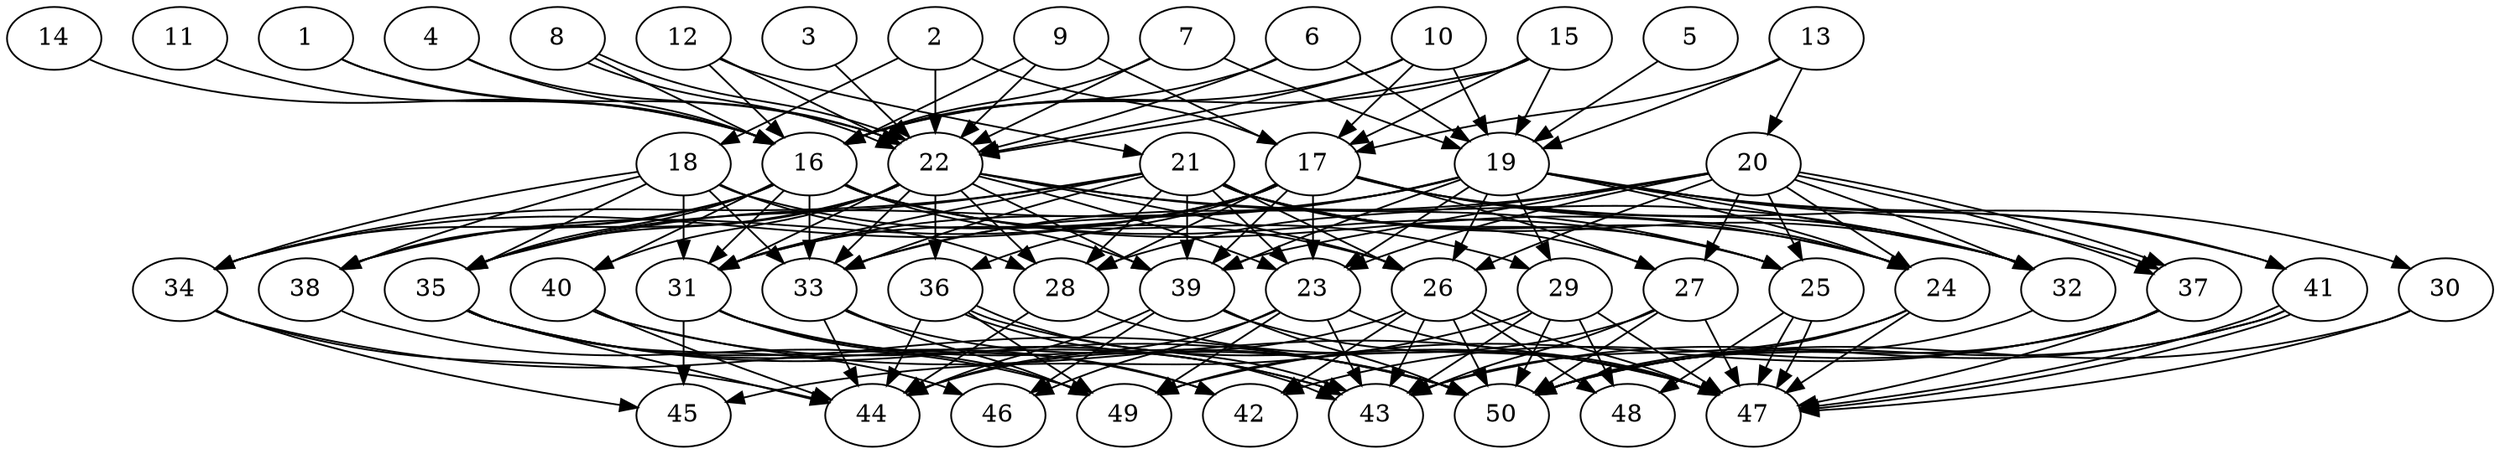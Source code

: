 // DAG automatically generated by daggen at Tue Aug  6 16:32:29 2019
// ./daggen --dot -n 50 --ccr 0.4 --fat 0.7 --regular 0.5 --density 0.8 --mindata 5242880 --maxdata 52428800 
digraph G {
  1 [size="32435200", alpha="0.05", expect_size="12974080"] 
  1 -> 16 [size ="12974080"]
  1 -> 22 [size ="12974080"]
  2 [size="39749120", alpha="0.09", expect_size="15899648"] 
  2 -> 17 [size ="15899648"]
  2 -> 18 [size ="15899648"]
  2 -> 22 [size ="15899648"]
  3 [size="81876480", alpha="0.05", expect_size="32750592"] 
  3 -> 22 [size ="32750592"]
  4 [size="68131840", alpha="0.17", expect_size="27252736"] 
  4 -> 16 [size ="27252736"]
  4 -> 22 [size ="27252736"]
  5 [size="70656000", alpha="0.10", expect_size="28262400"] 
  5 -> 19 [size ="28262400"]
  6 [size="109286400", alpha="0.01", expect_size="43714560"] 
  6 -> 16 [size ="43714560"]
  6 -> 19 [size ="43714560"]
  6 -> 22 [size ="43714560"]
  7 [size="95127040", alpha="0.00", expect_size="38050816"] 
  7 -> 16 [size ="38050816"]
  7 -> 19 [size ="38050816"]
  7 -> 22 [size ="38050816"]
  8 [size="22561280", alpha="0.01", expect_size="9024512"] 
  8 -> 16 [size ="9024512"]
  8 -> 22 [size ="9024512"]
  8 -> 22 [size ="9024512"]
  9 [size="86458880", alpha="0.20", expect_size="34583552"] 
  9 -> 16 [size ="34583552"]
  9 -> 17 [size ="34583552"]
  9 -> 22 [size ="34583552"]
  10 [size="31582720", alpha="0.16", expect_size="12633088"] 
  10 -> 16 [size ="12633088"]
  10 -> 17 [size ="12633088"]
  10 -> 19 [size ="12633088"]
  10 -> 22 [size ="12633088"]
  11 [size="112058880", alpha="0.17", expect_size="44823552"] 
  11 -> 16 [size ="44823552"]
  12 [size="20887040", alpha="0.16", expect_size="8354816"] 
  12 -> 16 [size ="8354816"]
  12 -> 21 [size ="8354816"]
  12 -> 22 [size ="8354816"]
  13 [size="71700480", alpha="0.18", expect_size="28680192"] 
  13 -> 17 [size ="28680192"]
  13 -> 19 [size ="28680192"]
  13 -> 20 [size ="28680192"]
  14 [size="103006720", alpha="0.00", expect_size="41202688"] 
  14 -> 16 [size ="41202688"]
  15 [size="87974400", alpha="0.01", expect_size="35189760"] 
  15 -> 16 [size ="35189760"]
  15 -> 17 [size ="35189760"]
  15 -> 19 [size ="35189760"]
  15 -> 22 [size ="35189760"]
  16 [size="26897920", alpha="0.05", expect_size="10759168"] 
  16 -> 24 [size ="10759168"]
  16 -> 25 [size ="10759168"]
  16 -> 29 [size ="10759168"]
  16 -> 31 [size ="10759168"]
  16 -> 33 [size ="10759168"]
  16 -> 34 [size ="10759168"]
  16 -> 35 [size ="10759168"]
  16 -> 38 [size ="10759168"]
  16 -> 39 [size ="10759168"]
  16 -> 40 [size ="10759168"]
  17 [size="32494080", alpha="0.13", expect_size="12997632"] 
  17 -> 23 [size ="12997632"]
  17 -> 24 [size ="12997632"]
  17 -> 27 [size ="12997632"]
  17 -> 28 [size ="12997632"]
  17 -> 31 [size ="12997632"]
  17 -> 32 [size ="12997632"]
  17 -> 34 [size ="12997632"]
  17 -> 36 [size ="12997632"]
  17 -> 38 [size ="12997632"]
  17 -> 39 [size ="12997632"]
  17 -> 41 [size ="12997632"]
  18 [size="33638400", alpha="0.14", expect_size="13455360"] 
  18 -> 26 [size ="13455360"]
  18 -> 28 [size ="13455360"]
  18 -> 31 [size ="13455360"]
  18 -> 33 [size ="13455360"]
  18 -> 34 [size ="13455360"]
  18 -> 35 [size ="13455360"]
  18 -> 38 [size ="13455360"]
  19 [size="38097920", alpha="0.11", expect_size="15239168"] 
  19 -> 23 [size ="15239168"]
  19 -> 24 [size ="15239168"]
  19 -> 26 [size ="15239168"]
  19 -> 29 [size ="15239168"]
  19 -> 30 [size ="15239168"]
  19 -> 31 [size ="15239168"]
  19 -> 32 [size ="15239168"]
  19 -> 33 [size ="15239168"]
  19 -> 35 [size ="15239168"]
  19 -> 37 [size ="15239168"]
  19 -> 39 [size ="15239168"]
  19 -> 41 [size ="15239168"]
  20 [size="37936640", alpha="0.09", expect_size="15174656"] 
  20 -> 23 [size ="15174656"]
  20 -> 24 [size ="15174656"]
  20 -> 25 [size ="15174656"]
  20 -> 26 [size ="15174656"]
  20 -> 27 [size ="15174656"]
  20 -> 28 [size ="15174656"]
  20 -> 32 [size ="15174656"]
  20 -> 33 [size ="15174656"]
  20 -> 37 [size ="15174656"]
  20 -> 37 [size ="15174656"]
  20 -> 39 [size ="15174656"]
  21 [size="15178240", alpha="0.10", expect_size="6071296"] 
  21 -> 23 [size ="6071296"]
  21 -> 24 [size ="6071296"]
  21 -> 25 [size ="6071296"]
  21 -> 26 [size ="6071296"]
  21 -> 27 [size ="6071296"]
  21 -> 28 [size ="6071296"]
  21 -> 31 [size ="6071296"]
  21 -> 32 [size ="6071296"]
  21 -> 33 [size ="6071296"]
  21 -> 34 [size ="6071296"]
  21 -> 35 [size ="6071296"]
  21 -> 39 [size ="6071296"]
  22 [size="113021440", alpha="0.16", expect_size="45208576"] 
  22 -> 23 [size ="45208576"]
  22 -> 25 [size ="45208576"]
  22 -> 26 [size ="45208576"]
  22 -> 28 [size ="45208576"]
  22 -> 31 [size ="45208576"]
  22 -> 32 [size ="45208576"]
  22 -> 33 [size ="45208576"]
  22 -> 35 [size ="45208576"]
  22 -> 36 [size ="45208576"]
  22 -> 38 [size ="45208576"]
  22 -> 39 [size ="45208576"]
  22 -> 40 [size ="45208576"]
  23 [size="90557440", alpha="0.13", expect_size="36222976"] 
  23 -> 43 [size ="36222976"]
  23 -> 44 [size ="36222976"]
  23 -> 46 [size ="36222976"]
  23 -> 47 [size ="36222976"]
  23 -> 49 [size ="36222976"]
  24 [size="80576000", alpha="0.00", expect_size="32230400"] 
  24 -> 43 [size ="32230400"]
  24 -> 47 [size ="32230400"]
  24 -> 50 [size ="32230400"]
  25 [size="82068480", alpha="0.17", expect_size="32827392"] 
  25 -> 47 [size ="32827392"]
  25 -> 47 [size ="32827392"]
  25 -> 48 [size ="32827392"]
  26 [size="89981440", alpha="0.09", expect_size="35992576"] 
  26 -> 42 [size ="35992576"]
  26 -> 43 [size ="35992576"]
  26 -> 44 [size ="35992576"]
  26 -> 47 [size ="35992576"]
  26 -> 48 [size ="35992576"]
  26 -> 50 [size ="35992576"]
  27 [size="116684800", alpha="0.16", expect_size="46673920"] 
  27 -> 43 [size ="46673920"]
  27 -> 47 [size ="46673920"]
  27 -> 49 [size ="46673920"]
  27 -> 50 [size ="46673920"]
  28 [size="78210560", alpha="0.04", expect_size="31284224"] 
  28 -> 44 [size ="31284224"]
  28 -> 47 [size ="31284224"]
  29 [size="42309120", alpha="0.05", expect_size="16923648"] 
  29 -> 43 [size ="16923648"]
  29 -> 45 [size ="16923648"]
  29 -> 47 [size ="16923648"]
  29 -> 48 [size ="16923648"]
  29 -> 50 [size ="16923648"]
  30 [size="109401600", alpha="0.09", expect_size="43760640"] 
  30 -> 47 [size ="43760640"]
  30 -> 50 [size ="43760640"]
  31 [size="46144000", alpha="0.09", expect_size="18457600"] 
  31 -> 42 [size ="18457600"]
  31 -> 45 [size ="18457600"]
  31 -> 49 [size ="18457600"]
  31 -> 50 [size ="18457600"]
  32 [size="107788800", alpha="0.11", expect_size="43115520"] 
  32 -> 50 [size ="43115520"]
  33 [size="85053440", alpha="0.03", expect_size="34021376"] 
  33 -> 44 [size ="34021376"]
  33 -> 49 [size ="34021376"]
  33 -> 50 [size ="34021376"]
  34 [size="46712320", alpha="0.10", expect_size="18684928"] 
  34 -> 44 [size ="18684928"]
  34 -> 45 [size ="18684928"]
  34 -> 50 [size ="18684928"]
  35 [size="47787520", alpha="0.10", expect_size="19115008"] 
  35 -> 42 [size ="19115008"]
  35 -> 43 [size ="19115008"]
  35 -> 44 [size ="19115008"]
  35 -> 46 [size ="19115008"]
  35 -> 50 [size ="19115008"]
  36 [size="27865600", alpha="0.12", expect_size="11146240"] 
  36 -> 43 [size ="11146240"]
  36 -> 43 [size ="11146240"]
  36 -> 44 [size ="11146240"]
  36 -> 47 [size ="11146240"]
  36 -> 49 [size ="11146240"]
  37 [size="83128320", alpha="0.18", expect_size="33251328"] 
  37 -> 42 [size ="33251328"]
  37 -> 47 [size ="33251328"]
  37 -> 49 [size ="33251328"]
  37 -> 50 [size ="33251328"]
  38 [size="59663360", alpha="0.07", expect_size="23865344"] 
  38 -> 49 [size ="23865344"]
  39 [size="84897280", alpha="0.20", expect_size="33958912"] 
  39 -> 44 [size ="33958912"]
  39 -> 46 [size ="33958912"]
  39 -> 47 [size ="33958912"]
  39 -> 50 [size ="33958912"]
  40 [size="114214400", alpha="0.17", expect_size="45685760"] 
  40 -> 43 [size ="45685760"]
  40 -> 44 [size ="45685760"]
  40 -> 47 [size ="45685760"]
  41 [size="48128000", alpha="0.15", expect_size="19251200"] 
  41 -> 43 [size ="19251200"]
  41 -> 47 [size ="19251200"]
  41 -> 47 [size ="19251200"]
  41 -> 50 [size ="19251200"]
  42 [size="103557120", alpha="0.09", expect_size="41422848"] 
  43 [size="52349440", alpha="0.17", expect_size="20939776"] 
  44 [size="71070720", alpha="0.16", expect_size="28428288"] 
  45 [size="13685760", alpha="0.07", expect_size="5474304"] 
  46 [size="73029120", alpha="0.11", expect_size="29211648"] 
  47 [size="26964480", alpha="0.13", expect_size="10785792"] 
  48 [size="130810880", alpha="0.05", expect_size="52324352"] 
  49 [size="51202560", alpha="0.03", expect_size="20481024"] 
  50 [size="49064960", alpha="0.16", expect_size="19625984"] 
}
